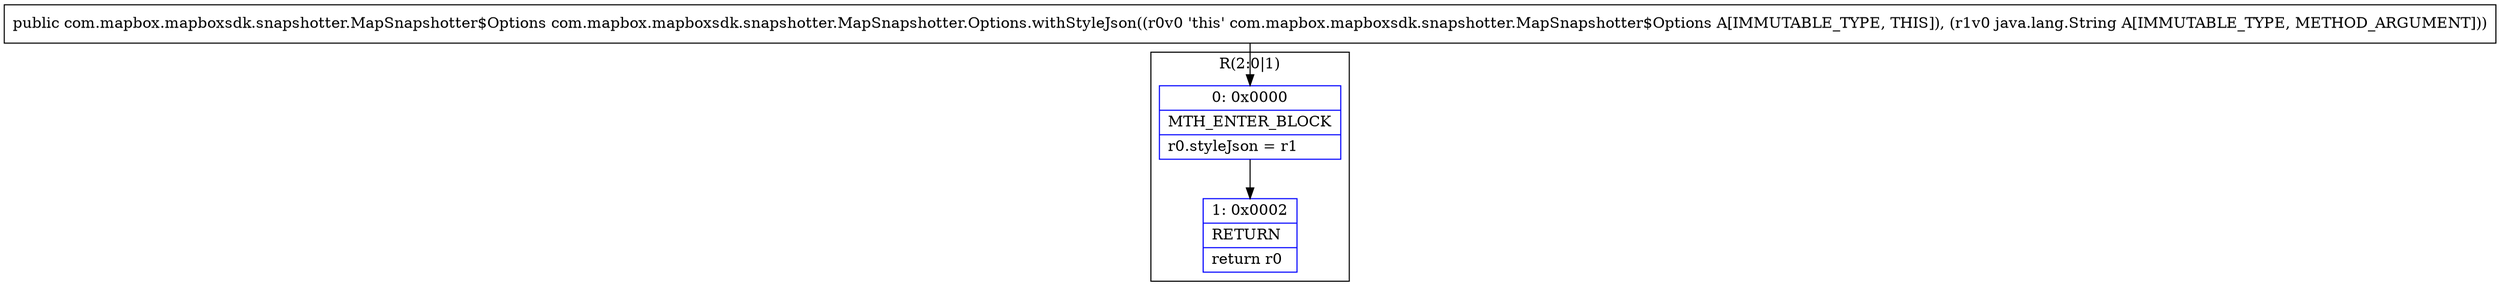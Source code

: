 digraph "CFG forcom.mapbox.mapboxsdk.snapshotter.MapSnapshotter.Options.withStyleJson(Ljava\/lang\/String;)Lcom\/mapbox\/mapboxsdk\/snapshotter\/MapSnapshotter$Options;" {
subgraph cluster_Region_1007630050 {
label = "R(2:0|1)";
node [shape=record,color=blue];
Node_0 [shape=record,label="{0\:\ 0x0000|MTH_ENTER_BLOCK\l|r0.styleJson = r1\l}"];
Node_1 [shape=record,label="{1\:\ 0x0002|RETURN\l|return r0\l}"];
}
MethodNode[shape=record,label="{public com.mapbox.mapboxsdk.snapshotter.MapSnapshotter$Options com.mapbox.mapboxsdk.snapshotter.MapSnapshotter.Options.withStyleJson((r0v0 'this' com.mapbox.mapboxsdk.snapshotter.MapSnapshotter$Options A[IMMUTABLE_TYPE, THIS]), (r1v0 java.lang.String A[IMMUTABLE_TYPE, METHOD_ARGUMENT])) }"];
MethodNode -> Node_0;
Node_0 -> Node_1;
}

